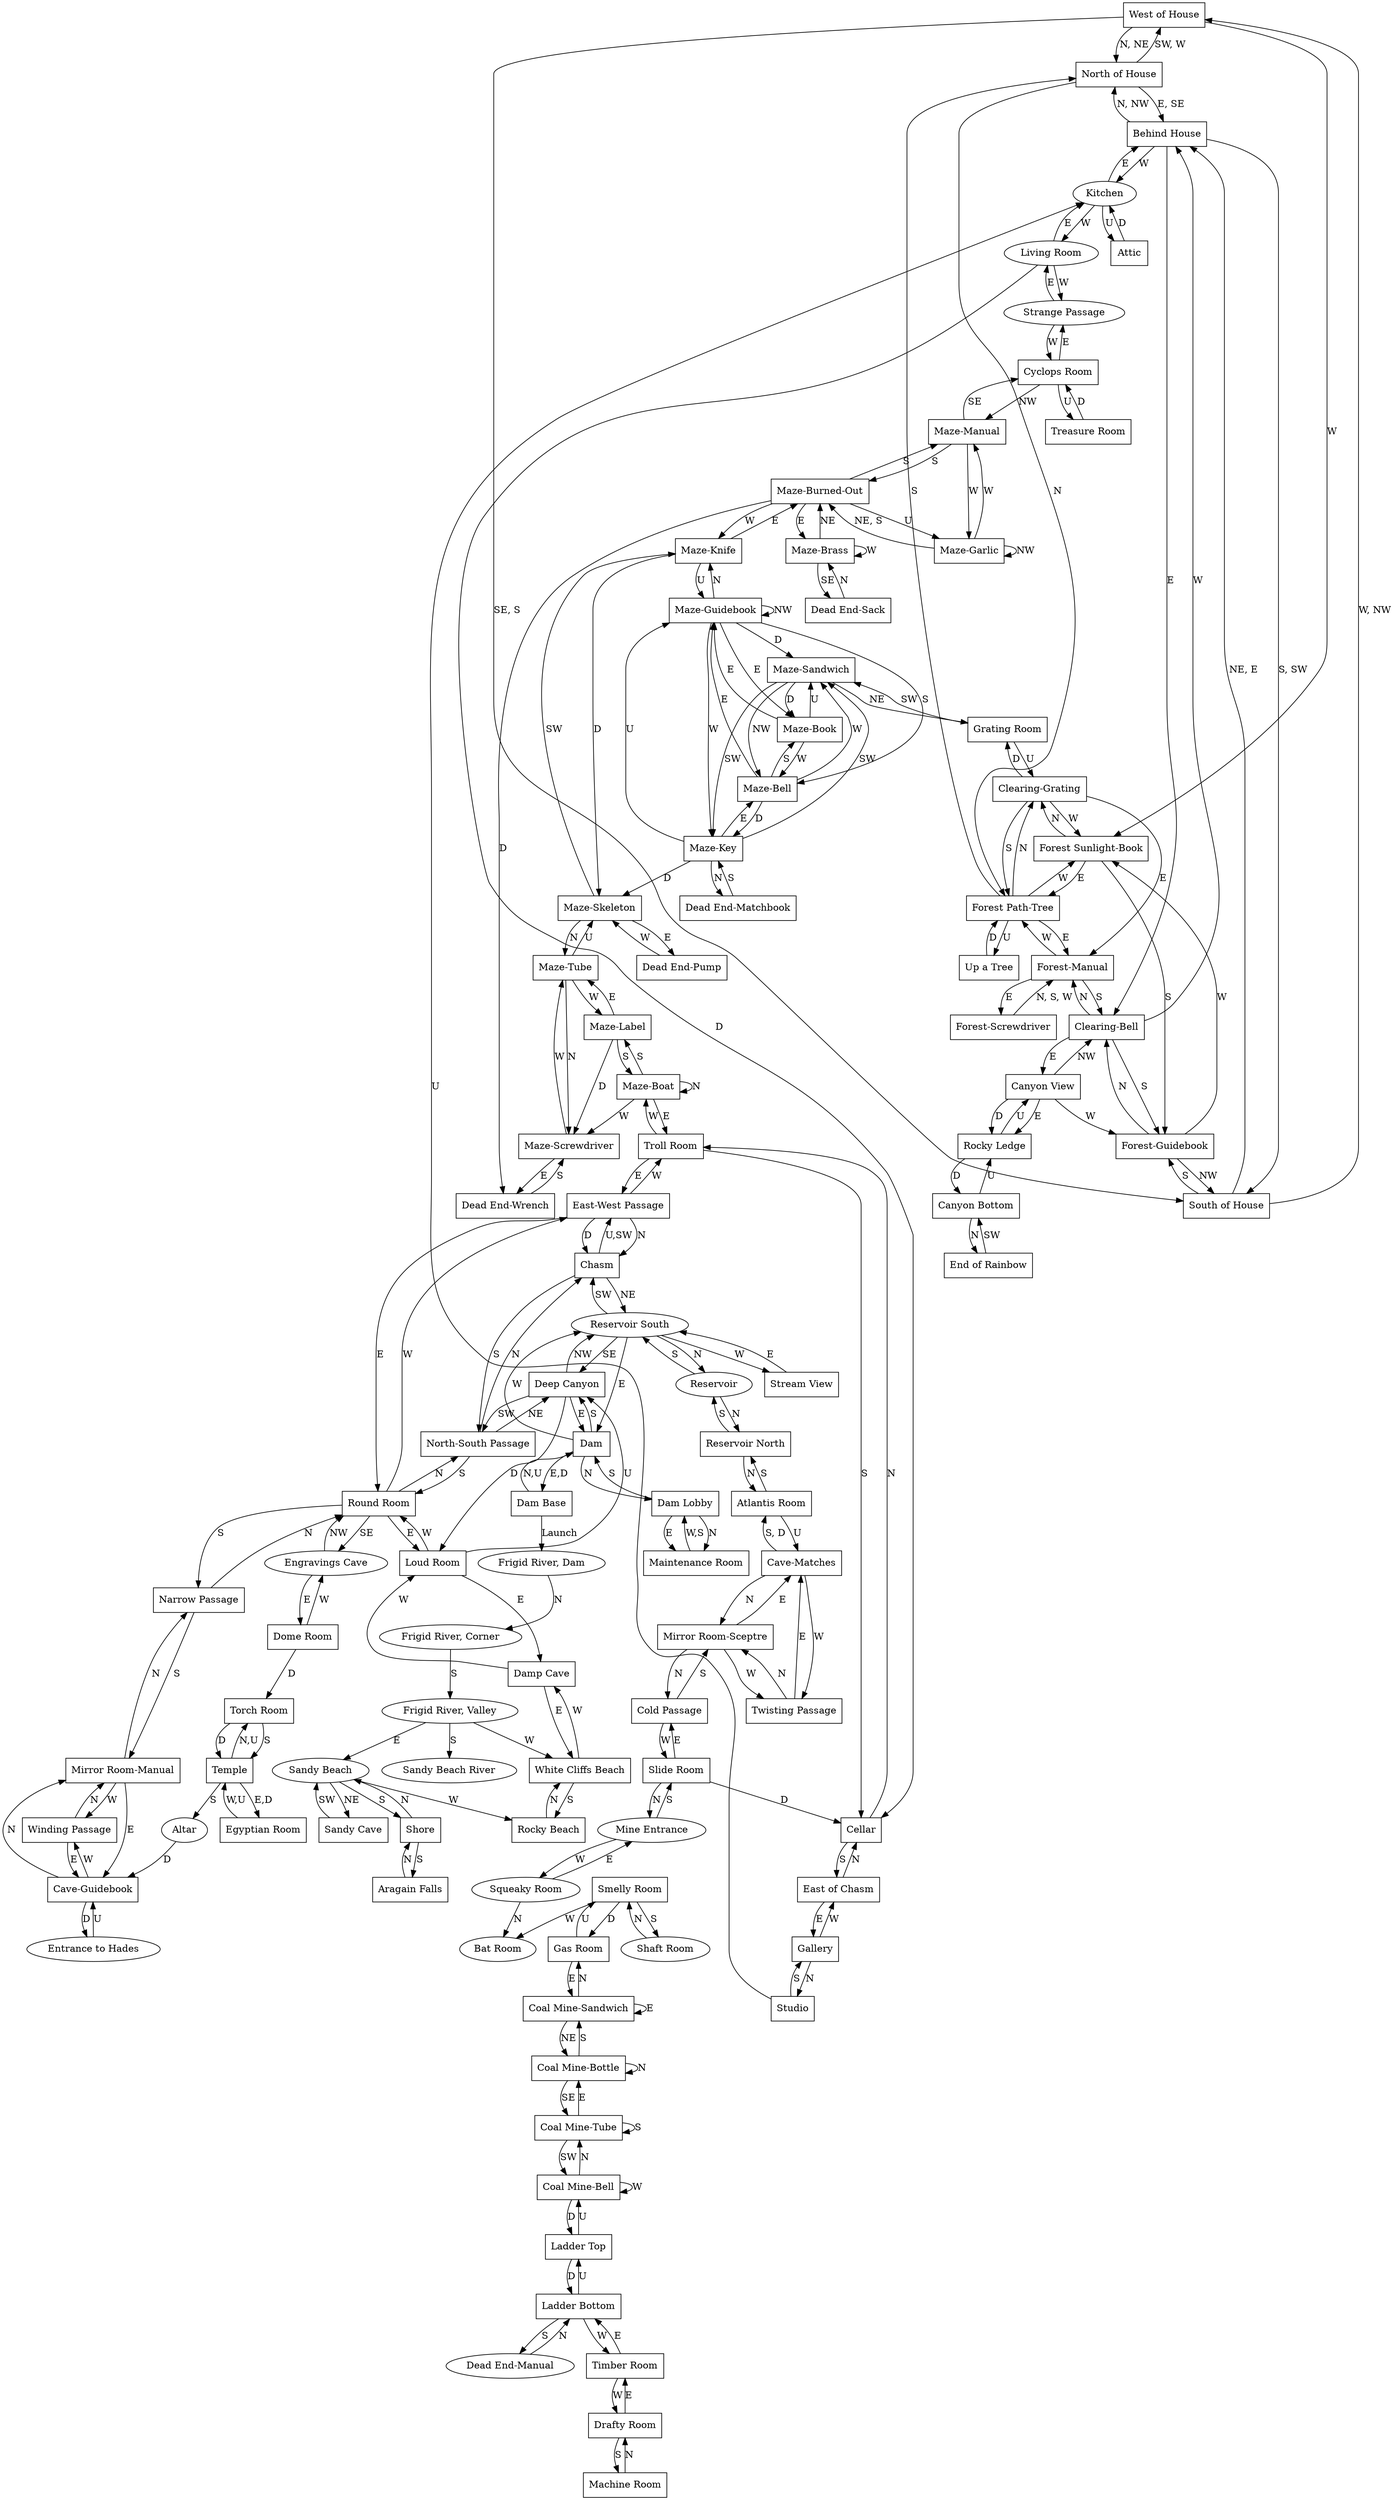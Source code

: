 digraph G {
    "West of House"[shape=box]
    "West of House" -> "North of House"[label="N, NE"] //ALL
    "West of House" -> "South of House"[label="SE, S"]
    "West of House" -> "Forest Sunlight-Book"[label="W"]

    "North of House"[shape=box]
    "North of House" -> "Forest Path-Tree"[label="N"] //ALL
    "North of House" -> "Behind House"[label="E, SE"]
    "North of House" -> "West of House"[label="SW, W"]

    "Forest Path-Tree"[shape=box]
    "Forest Path-Tree" -> "Clearing-Grating"[label="N"] //ALL
    "Forest Path-Tree" -> "Forest-Manual"[label="E"]
    "Forest Path-Tree" -> "North of House"[label="S"]
    "Forest Path-Tree" -> "Forest Sunlight-Book"[label="W"]
    "Forest Path-Tree" -> "Up a Tree"[label="U"]

    "Up a Tree"[shape=box]
    "Up a Tree" -> "Forest Path-Tree"[label="D"]

    "Clearing-Grating"[shape=box]
    "Clearing-Grating" -> "Forest-Manual"[label="E"] //ALL
    "Clearing-Grating" -> "Forest Path-Tree"[label="S"]
    "Clearing-Grating" -> "Forest Sunlight-Book"[label="W"]
    "Clearing-Grating" -> "Grating Room"[label="D"]

    "Forest-Manual"[shape=box]
    "Forest-Manual" -> "Forest-Screwdriver"[label="E"] //ALL
    "Forest-Manual" -> "Clearing-Bell"[label="S"]
    "Forest-Manual" -> "Forest Path-Tree"[label="W"]

    "Clearing-Bell"[shape=box]
    "Clearing-Bell" -> "Forest-Manual"[label="N"] //ALL
    "Clearing-Bell" -> "Canyon View"[label="E"]
    "Clearing-Bell" -> "Forest-Guidebook"[label="S"]
    "Clearing-Bell" -> "Behind House"[label="W"]

    "Canyon View"[shape=box]
    "Canyon View" -> "Rocky Ledge"[label="E"]//ALL
    "Canyon View" -> "Forest-Guidebook"[label="W"]
    "Canyon View" -> "Clearing-Bell"[label="NW"]
    "Canyon View" -> "Rocky Ledge"[label="D"]

    "Forest-Guidebook"[shape=box]
    "Forest-Guidebook" -> "Clearing-Bell"[label="N"] //ALL
    "Forest-Guidebook" -> "Forest Sunlight-Book"[label="W"]
    "Forest-Guidebook" -> "South of House"[label="NW"]

    "South of House"[shape=box]
    "South of House" -> "Behind House"[label="NE, E"] //ALL
    "South of House" -> "Forest-Guidebook"[label="S"]
    "South of House" -> "West of House"[label="W, NW"]

    "Forest Sunlight-Book"[shape=box]
    "Forest Sunlight-Book" -> "Clearing-Grating"[label="N"] //ALL W? with machete
    "Forest Sunlight-Book" -> "Forest Path-Tree"[label="E"]
    "Forest Sunlight-Book" -> "Forest-Guidebook"[label="S"]

    "Rocky Ledge"[shape=box]
    "Rocky Ledge" -> "Canyon Bottom"[label="D"]//ALL
    "Rocky Ledge" -> "Canyon View"[label="U"]

    "Canyon Bottom"[shape=box]
    "Canyon Bottom" -> "End of Rainbow"[label="N"] //ALL
    "Canyon Bottom" -> "Rocky Ledge"[label="U"]

    "End of Rainbow"[shape=box]
    "End of Rainbow" -> "Canyon Bottom"[label="SW"] //ALL

    "Forest-Screwdriver"[shape=box]
    "Forest-Screwdriver" -> "Forest-Manual"[label="N, S, W"] //ALL

    "Behind House"[shape=box]
    "Behind House" -> "Clearing-Bell"[label="E"]; //ALL
    "Behind House" -> "Kitchen"[label="W"];
    "Behind House" -> "North of House"[label="N, NW"];
    "Behind House" -> "South of House"[label="S, SW"];

    "Kitchen" -> "Behind House"[label="E"]; //N, NE, SE, S, SW, NW
    "Kitchen" -> "Living Room"[label="W"];
    "Kitchen" -> "Attic"[label="U"];

    "Attic"[shape=box];
    "Attic" -> "Kitchen"[label="D"]; //ALL

    "Living Room" -> "Kitchen"[label="E"]; //N, NE, SE, S, SW, W, NW, U
    "Living Room" -> "Cellar"[label="D"];
    "Living Room" -> "Strange Passage"[label="W"];

    "Cellar"[shape=box];
    "Cellar" -> "Troll Room"[label="N"]; //ALL
    "Cellar" -> "East of Chasm"[label="S"];

    "East of Chasm"[shape=box];
    "East of Chasm" -> "Cellar"[label="N"]; //ALL
    "East of Chasm" -> "Gallery"[label="E"];

    "Gallery"[shape=box]
    "Gallery" -> "Studio"[label="N"]; //ALL
    "Gallery" -> "East of Chasm"[label="W"];

    "Studio"[shape=box];
    "Studio" -> "Gallery"[label="S"];//ALL
    "Studio" -> "Kitchen"[label="U"];

    "Troll Room"[shape=box];
    "Troll Room" -> "East-West Passage"[label="E"]; //ALL
    "Troll Room" -> "Cellar"[label="S"];
    "Troll Room" -> "Maze-Boat"[label="W"];

    "Maze-Boat"[shape=box]
    "Maze-Boat" -> "Maze-Boat"[label="N"]; //ALL
    "Maze-Boat" -> "Troll Room"[label="E"];
    "Maze-Boat" -> "Maze-Label"[label="S"];
    "Maze-Boat" -> "Maze-Screwdriver"[label="W"];

    "Maze-Label"[shape=box]
    "Maze-Label" -> "Maze-Tube"[label="E"]; //ALL
    "Maze-Label" -> "Maze-Boat"[label="S"];
    "Maze-Label" -> "Maze-Screwdriver"[label="D"];

    "Maze-Tube"[shape=box]
    "Maze-Tube" -> "Maze-Screwdriver"[label="N"]; //ALL
    "Maze-Tube" -> "Maze-Label"[label="W"];
    "Maze-Tube" -> "Maze-Skeleton"[label="U"];

    "Maze-Skeleton"[shape=box]
    "Maze-Skeleton" -> "Maze-Tube"[label="N"] //ALL
    "Maze-Skeleton" -> "Dead End-Pump"[label="E"]
    "Maze-Skeleton" -> "Maze-Knife"[label="SW"]

    "Maze-Knife"[shape=box]
    "Maze-Knife" -> "Maze-Burned-Out"[label="E"]
    "Maze-Knife" -> "Maze-Skeleton"[label="D"]
    "Maze-Knife" -> "Maze-Guidebook"[label="U"]

    "Maze-Guidebook"[shape=box]
    "Maze-Guidebook" -> "Maze-Knife"[label="N"] //ALL
    "Maze-Guidebook" -> "Maze-Book"[label="E"]
    "Maze-Guidebook" -> "Maze-Bell"[label="S"]
    "Maze-Guidebook" -> "Maze-Key"[label="W"]
    "Maze-Guidebook" -> "Maze-Guidebook"[label="NW"]
    "Maze-Guidebook" -> "Maze-Sandwich"[label="D"]

    "Maze-Sandwich"[shape=box]
    "Maze-Sandwich" -> "Grating Room"[label="NE"] //ALL
    "Maze-Sandwich" -> "Maze-Key"[label="SW"]
    "Maze-Sandwich" -> "Maze-Bell"[label="NW"]
    "Maze-Sandwich" -> "Maze-Book"[label="D"]

    "Grating Room"[shape=box]
    "Grating Room" -> "Clearing-Grating"[label="U"]//ALL
    "Grating Room" -> "Maze-Sandwich"[label="SW"]
    
    "Maze-Key"[shape=box]
    "Maze-Key" -> "Maze-Bell"[label="E"] //ALL
    "Maze-Key" -> "Dead End-Matchbook"[label="N"]
    "Maze-Key" -> "Maze-Sandwich"[label="SW"]
    "Maze-Key" -> "Maze-Skeleton"[label="D"]
    "Maze-Key" -> "Maze-Guidebook"[label="U"]

    "Dead End-Matchbook"[shape=box]
    "Dead End-Matchbook" -> "Maze-Key"[label="S"]//ALL

    "Maze-Bell"[shape=box]
    "Maze-Bell" -> "Maze-Guidebook"[label="E"] //ALL
    "Maze-Bell" -> "Maze-Book"[label="S"]
    "Maze-Bell" -> "Maze-Sandwich"[label="W"]
    "Maze-Bell" -> "Maze-Key"[label="D"]

    "Maze-Book"[shape=box]
    "Maze-Book" -> "Maze-Guidebook"[label="E"] //ALL
    "Maze-Book" -> "Maze-Bell"[label="W"]
    "Maze-Book" -> "Maze-Sandwich"[label="U"]

    "Maze-Burned-Out"[shape=box]
    "Maze-Burned-Out" -> "Maze-Brass"[label="E"]//ALL
    "Maze-Burned-Out" -> "Maze-Manual"[label="S"]
    "Maze-Burned-Out" -> "Maze-Knife"[label="W"]
    "Maze-Burned-Out" -> "Dead End-Wrench"[label="D"]
    "Maze-Burned-Out" -> "Maze-Garlic"[label="U"]

    "Maze-Garlic"[shape=box]
    "Maze-Garlic" -> "Maze-Burned-Out"[label="NE, S"]//ALL
    "Maze-Garlic" -> "Maze-Manual"[label="W"]
    "Maze-Garlic" -> "Maze-Garlic"[label="NW"]

    "Maze-Manual"[shape=box]
    "Maze-Manual" -> "Cyclops Room"[label="SE"]//ALL
    "Maze-Manual" -> "Maze-Garlic"[label="W"]
    "Maze-Manual" -> "Maze-Burned-Out"[label="S"]

    "Cyclops Room"[shape=box]
    "Cyclops Room" -> "Strange Passage"[label="E"] //N, NE, SE, S, SW
    "Cyclops Room" -> "Maze-Manual"[label="NW"]
    "Cyclops Room" -> "Treasure Room"[label="U"]

    "Treasure Room"[shape=box]
    "Treasure Room" -> "Cyclops Room"[label="D"] //ALL

    "Strange Passage" -> "Living Room"[label="E"] //
    "Strange Passage" -> "Cyclops Room"[label="W"] //

    "Maze-Brass"[shape=box]
    "Maze-Brass" -> "Maze-Burned-Out"[label="NE"] //ALL
    "Maze-Brass" -> "Dead End-Sack"[label="SE"]
    "Maze-Brass" -> "Maze-Brass"[label="W"]

    "Dead End-Sack"[shape=box]
    "Dead End-Sack" -> "Maze-Brass"[label="N"] //ALL

    "Dead End-Pump"[shape=box]
    "Dead End-Pump" -> "Maze-Skeleton"[label="W"] //ALL

    "Maze-Screwdriver"[shape=box];
    "Maze-Screwdriver" -> "Dead End-Wrench"[label="E"]; //ALL
    "Maze-Screwdriver" -> "Maze-Tube"[label="W"];

    "Dead End-Wrench"[shape=box];
    "Dead End-Wrench" -> "Maze-Screwdriver"[label="S"]; //ALL

    "East-West Passage"[shape=box];
    "East-West Passage" -> "Round Room"[label="E"]; //ALL
    "East-West Passage" -> "Chasm"[label="N"];
    "East-West Passage" -> "Troll Room"[label="W"];
    "East-West Passage" -> "Chasm"[label="D"];

    "Round Room"[shape=box];
    "Round Room" -> "North-South Passage"[label="N"]; //ALL
    "Round Room" -> "Loud Room"[label="E"];
    "Round Room" -> "Engravings Cave"[label="SE"];
    "Round Room" -> "Narrow Passage"[label="S"];
    "Round Room" -> "East-West Passage"[label="W"];

    "Narrow Passage"[shape=box];
    "Narrow Passage" -> "Round Room"[label="N"]; //ALL
    "Narrow Passage" -> "Mirror Room-Manual"[label="S"];

    "Engravings Cave" -> "Dome Room"[label="E"]; //N, NE, SE, S, SW, W
    "Engravings Cave" -> "Round Room"[label="NW"];

    "Dome Room"[shape=box];
    "Dome Room" -> "Engravings Cave"[label="W"]; //N, NE, E, SE, S, SW, NW
    "Dome Room" -> "Torch Room"[label="D"];

    "Torch Room"[shape=box];
    "Torch Room" -> "Temple"[label="S"]; //ALL
    "Torch Room" -> "Temple"[label="D"];

    "Temple"[shape=box];
    "Temple" -> "Torch Room"[label="N,U"]; //ALL
    "Temple" -> "Egyptian Room"[label="E,D"];
    "Temple" -> "Altar"[label="S"];

    "Altar" -> "Cave-Guidebook"[label="D"]; //? Is this the right cave

    "Entrance to Hades" -> "Cave-Guidebook"[label="U"];

    "Winding Passage"[shape=box]
    "Winding Passage" -> "Mirror Room-Manual"[label="N"]; //ALL
    "Winding Passage" -> "Cave-Guidebook"[label="E"];

    "Mirror Room-Manual"[shape=box]
    "Mirror Room-Manual" -> "Narrow Passage"[label="N"] //ALL
    "Mirror Room-Manual" -> "Cave-Guidebook"[label="E"]
    "Mirror Room-Manual" -> "Winding Passage"[label="W"]

    "Cave-Guidebook"[shape=box]
    "Cave-Guidebook" -> "Entrance to Hades"[label="D"] //ALL
    "Cave-Guidebook" -> "Mirror Room-Manual"[label="N"]
    "Cave-Guidebook" -> "Winding Passage"[label="W"]

    "Cold Passage"[shape=box]
    "Cold Passage" -> "Slide Room"[label="W"] //ALL
    "Cold Passage" -> "Mirror Room-Sceptre"[label="S"]

    "Slide Room"[shape=box]
    "Slide Room" -> "Mine Entrance"[label="N"] //ALL
    "Slide Room" -> "Cold Passage"[label="E"]
    "Slide Room" -> "Cellar"[label="D"]

    "Mine Entrance" -> "Slide Room"[label="S"] //N, NE, E, SE, SW
    "Mine Entrance" -> "Squeaky Room"[label="W"]

    "Squeaky Room" -> "Bat Room"[label="N"]//
    "Squeaky Room" -> "Mine Entrance"[label="E"]//

    "Ladder Top"[shape=box]
    "Ladder Top" -> "Coal Mine-Bell"[label="U"] //ALL
    "Ladder Top" -> "Ladder Bottom"[label="D"]

    "Ladder Bottom"[shape=box]
    "Ladder Bottom" -> "Dead End-Manual"[label="S"] //ALL
    "Ladder Bottom" -> "Timber Room"[label="W"]
    "Ladder Bottom" -> "Ladder Top"[label="U"]

    "Timber Room"[shape=box]
    "Timber Room" -> "Ladder Bottom"[label="E"]//ALL
    "Timber Room" -> "Drafty Room"[label="W"]
    
    "Drafty Room"[shape=box]
    "Drafty Room" -> "Timber Room"[label="E"]//ALL
    "Drafty Room" -> "Machine Room"[label="S"]

    "Machine Room"[shape=box]
    "Machine Room" -> "Drafty Room"[label="N"] //ALL

    "Dead End-Manual" -> "Ladder Bottom"[label="N"]

    "Coal Mine-Bell"[shape=box]
    "Coal Mine-Bell" -> "Coal Mine-Tube"[label="N"] //ALL
    "Coal Mine-Bell" -> "Coal Mine-Bell"[label="W"]
    "Coal Mine-Bell" -> "Ladder Top"[label="D"]

    "Coal Mine-Tube"[shape=box]
    "Coal Mine-Tube" -> "Coal Mine-Bottle"[label="E"]//ALL
    "Coal Mine-Tube" -> "Coal Mine-Tube"[label="S"]
    "Coal Mine-Tube" -> "Coal Mine-Bell"[label="SW"]

    "Coal Mine-Bottle"[shape=box]
    "Coal Mine-Bottle" -> "Coal Mine-Bottle"[label="N"] //ALL
    "Coal Mine-Bottle" -> "Coal Mine-Tube"[label="SE"]
    "Coal Mine-Bottle" -> "Coal Mine-Sandwich"[label="S"]

    "Coal Mine-Sandwich"[shape=box]
    "Coal Mine-Sandwich" -> "Gas Room"[label="N"] //SE, S, SW, W, NW
    "Coal Mine-Sandwich" -> "Coal Mine-Bottle"[label="NE"]
    "Coal Mine-Sandwich" -> "Coal Mine-Sandwich"[label="E"]

    "Gas Room"[shape=box]
    "Gas Room" -> "Coal Mine-Sandwich"[label="E"]//ALL
    "Gas Room" -> "Smelly Room"[label="U"]

    "Smelly Room"[shape=box]
    "Smelly Room" -> "Shaft Room"[label="S"]//ALL
    "Smelly Room" -> "Gas Room"[label="D"]

    "Shaft Room" -> "Smelly Room"[label="N"] //NE, E, SE, S, SW
    "Smelly Room" -> "Bat Room"[label="W"]

    "Egyptian Room"[shape=box]
    "Egyptian Room" -> "Temple"[label="W,U"]; //ALL

    "North-South Passage"[shape=box];
    "North-South Passage" -> "Chasm"[label="N"]; //ALL
    "North-South Passage" -> "Deep Canyon"[label="NE"];
    "North-South Passage" -> "Round Room"[label="S"];

    "Chasm"[shape=box]
    "Chasm" -> "Reservoir South"[label="NE"]; //ALL
    "Chasm" -> "North-South Passage"[label="S"];
    "Chasm" -> "East-West Passage"[label="U,SW"];

    //"Reservoir South"[shape=box]
    "Reservoir South" -> "Reservoir"[label="N"];
    "Reservoir South" -> "Dam"[label="E"]; //
    "Reservoir South" -> "Deep Canyon"[label="SE"];
    "Reservoir South" -> "Chasm"[label="SW"];
    "Reservoir South" -> "Stream View"[label="W"];

    "Reservoir" -> "Reservoir North"[label="N"]; //NE, E, SE, SW, W-need a vehicle
    "Reservoir" -> "Reservoir South"[label="S"];

    "Reservoir North"[shape=box]
    "Reservoir North" -> "Atlantis Room"[label="N"] //ALL
    "Reservoir North" -> "Reservoir"[label="S"]

    "Atlantis Room"[shape=box]
    "Atlantis Room" -> "Reservoir North" [label="S"]
    "Atlantis Room" -> "Cave-Matches"[label="U"]

    "Cave-Matches"[shape=box]
    "Cave-Matches" -> "Mirror Room-Sceptre"[label="N"] //ALL
    "Cave-Matches" -> "Atlantis Room"[label="S, D"]
    "Cave-Matches" -> "Twisting Passage"[label="W"]

    "Twisting Passage"[shape=box]
    "Twisting Passage" -> "Mirror Room-Sceptre"[label="N"] //ALL
    "Twisting Passage" -> "Cave-Matches"[label="E"]

    "Mirror Room-Sceptre"[shape=box]
    "Mirror Room-Sceptre" -> "Cold Passage"[label="N"] //ALL
    "Mirror Room-Sceptre" -> "Cave-Matches"[label="E"]
    "Mirror Room-Sceptre" -> "Twisting Passage"[label="W"]

    "Stream View"[shape=box]
    "Stream View" -> "Reservoir South"[label="E"]; //ALL

    "Dam"[shape=box]
    "Dam" -> "Dam Lobby"[label="N"]; //ALL
    "Dam" -> "Dam Base"[label="E,D"];
    "Dam" -> "Deep Canyon"[label="S"];
    "Dam" -> "Reservoir South"[label="W"];
    
    "Deep Canyon"[shape=box];
    "Deep Canyon" -> "Dam"[label="E"]; //ALL
    "Deep Canyon" -> "North-South Passage"[label="SW"];
    "Deep Canyon" -> "Reservoir South"[label="NW"];
    "Deep Canyon" -> "Loud Room"[label="D"];

    "Loud Room"[shape=box]
    "Loud Room" -> "Deep Canyon"[label="U"]; //ALL
    "Loud Room" -> "Round Room"[label="W"];
    "Loud Room" -> "Damp Cave"[label="E"];

    "Damp Cave"[shape=box]
    "Damp Cave" -> "White Cliffs Beach"[label="E"];//ALL
    "Damp Cave" -> "Loud Room"[label="W"];

    "White Cliffs Beach"[shape=box]
    "White Cliffs Beach" -> "Rocky Beach"[label="S"];//ALL
    "White Cliffs Beach" -> "Damp Cave"[label="W"];

    "Rocky Beach"[shape=box]
    "Rocky Beach" -> "White Cliffs Beach"[label="N"]; //ALL

    "Dam Base"[shape=box]
    "Dam Base" -> "Dam"[label="N,U"]; //ALL
    "Dam Base" -> "Frigid River, Dam"[label="Launch"];

    "Frigid River, Dam" -> "Frigid River, Corner"[label="N"];

    "Frigid River, Corner" -> "Frigid River, Valley"[label="S"];//E, W

    "Frigid River, Valley" -> "White Cliffs Beach"[label="W"];

    "Frigid River, Valley" -> "Sandy Beach River"[label="S"];

    "Frigid River, Valley" -> "Sandy Beach"[label="E"]; 

    "Sandy Beach" -> "Sandy Cave"[label="NE"];//N, E, SE
    "Sandy Beach" -> "Rocky Beach"[label="W"];
    "Sandy Beach" -> "Shore"[label="S"];

    "Shore"[shape=box]
    "Shore" -> "Sandy Beach"[label="N"]; //ALL
    "Shore" -> "Aragain Falls"[label="S"];
    
    "Aragain Falls"[shape=box]
    "Aragain Falls" -> "Shore"[label="N"]; //ALL

    "Sandy Cave"[shape=box]
    "Sandy Cave" -> "Sandy Beach"[label="SW"];//ALL

    "Dam Lobby"[shape=box]
    "Dam Lobby" -> "Maintenance Room"[label="N"]; //ALL
    "Dam Lobby" -> "Maintenance Room"[label="E"];
    "Dam Lobby" -> "Dam"[label="S"];

    "Maintenance Room"[shape=box]
    "Maintenance Room" -> "Dam Lobby"[label="W,S"]; //ALL
}

/*
Quests:
Mine
Loud Room
Boat (take to forest locations)
Mirror Room
Granite Wall
Sandy Beach + Buoy
Screwdriver
Bell?
Damp Cave
Blow up self in gas room?

Notes: BROWN button then YELLOW button? -> Serene green glow from plastic bubble in dam
Serene glow -> bolt can be turned with wrench -> toggle state of sluice gates on dam

Silver Chalice -- Treasure Room
*/
